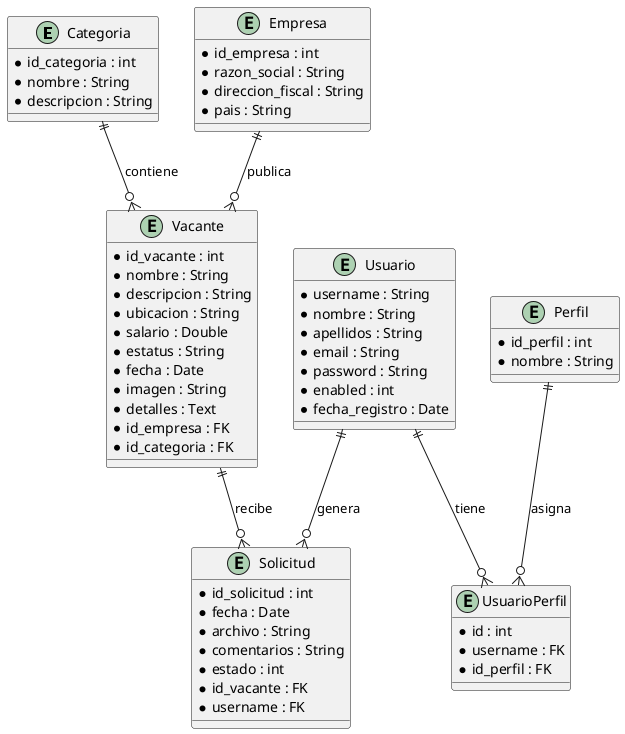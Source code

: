 
@startuml
entity Categoria {
  * id_categoria : int
  * nombre : String
  * descripcion : String
}

entity Empresa {
  * id_empresa : int
  * razon_social : String
  * direccion_fiscal : String
  * pais : String
}

entity Usuario {
  * username : String
  * nombre : String
  * apellidos : String
  * email : String
  * password : String
  * enabled : int
  * fecha_registro : Date
}

entity Perfil {
  * id_perfil : int
  * nombre : String
}

entity UsuarioPerfil {
  * id : int
  * username : FK
  * id_perfil : FK
}

entity Vacante {
  * id_vacante : int
  * nombre : String
  * descripcion : String
  * ubicacion : String
  * salario : Double
  * estatus : String
  * fecha : Date
  * imagen : String
  * detalles : Text
  * id_empresa : FK
  * id_categoria : FK
}

entity Solicitud {
  * id_solicitud : int
  * fecha : Date
  * archivo : String
  * comentarios : String
  * estado : int
  * id_vacante : FK
  * username : FK
}

Categoria ||--o{ Vacante : contiene
Empresa ||--o{ Vacante : publica
Usuario ||--o{ Solicitud : genera
Usuario ||--o{ UsuarioPerfil : tiene
Perfil ||--o{ UsuarioPerfil : asigna
Vacante ||--o{ Solicitud : recibe
@enduml
